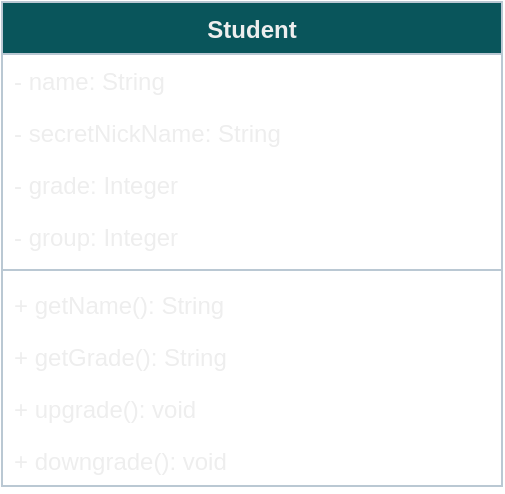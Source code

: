 <mxfile version="15.5.4" type="embed"><diagram id="23iRSUPoRavnBvh4doch" name="Page-1"><mxGraphModel dx="384" dy="391" grid="0" gridSize="10" guides="1" tooltips="1" connect="1" arrows="1" fold="1" page="1" pageScale="1" pageWidth="827" pageHeight="1169" math="0" shadow="0"><root><mxCell id="0"/><mxCell id="1" parent="0"/><mxCell id="2" value="Student" style="swimlane;fontStyle=1;align=center;verticalAlign=top;childLayout=stackLayout;horizontal=1;startSize=26;horizontalStack=0;resizeParent=1;resizeParentMax=0;resizeLast=0;collapsible=1;marginBottom=0;fillColor=#09555B;strokeColor=#BAC8D3;fontColor=#EEEEEE;" vertex="1" parent="1"><mxGeometry x="240" y="170" width="250" height="242" as="geometry"/></mxCell><mxCell id="3" value="- name: String" style="text;strokeColor=none;fillColor=none;align=left;verticalAlign=top;spacingLeft=4;spacingRight=4;overflow=hidden;rotatable=0;points=[[0,0.5],[1,0.5]];portConstraint=eastwest;fontColor=#EEEEEE;" vertex="1" parent="2"><mxGeometry y="26" width="250" height="26" as="geometry"/></mxCell><mxCell id="6" value="- secretNickName: String" style="text;strokeColor=none;fillColor=none;align=left;verticalAlign=top;spacingLeft=4;spacingRight=4;overflow=hidden;rotatable=0;points=[[0,0.5],[1,0.5]];portConstraint=eastwest;fontColor=#EEEEEE;" vertex="1" parent="2"><mxGeometry y="52" width="250" height="26" as="geometry"/></mxCell><mxCell id="7" value="- grade: Integer" style="text;strokeColor=none;fillColor=none;align=left;verticalAlign=top;spacingLeft=4;spacingRight=4;overflow=hidden;rotatable=0;points=[[0,0.5],[1,0.5]];portConstraint=eastwest;fontColor=#EEEEEE;" vertex="1" parent="2"><mxGeometry y="78" width="250" height="26" as="geometry"/></mxCell><mxCell id="8" value="- group: Integer" style="text;strokeColor=none;fillColor=none;align=left;verticalAlign=top;spacingLeft=4;spacingRight=4;overflow=hidden;rotatable=0;points=[[0,0.5],[1,0.5]];portConstraint=eastwest;fontColor=#EEEEEE;" vertex="1" parent="2"><mxGeometry y="104" width="250" height="26" as="geometry"/></mxCell><mxCell id="4" value="" style="line;strokeWidth=1;fillColor=none;align=left;verticalAlign=middle;spacingTop=-1;spacingLeft=3;spacingRight=3;rotatable=0;labelPosition=right;points=[];portConstraint=eastwest;strokeColor=#BAC8D3;fontColor=#EEEEEE;" vertex="1" parent="2"><mxGeometry y="130" width="250" height="8" as="geometry"/></mxCell><mxCell id="5" value="+ getName(): String" style="text;strokeColor=none;fillColor=none;align=left;verticalAlign=top;spacingLeft=4;spacingRight=4;overflow=hidden;rotatable=0;points=[[0,0.5],[1,0.5]];portConstraint=eastwest;fontColor=#EEEEEE;" vertex="1" parent="2"><mxGeometry y="138" width="250" height="26" as="geometry"/></mxCell><mxCell id="10" value="+ getGrade(): String" style="text;strokeColor=none;fillColor=none;align=left;verticalAlign=top;spacingLeft=4;spacingRight=4;overflow=hidden;rotatable=0;points=[[0,0.5],[1,0.5]];portConstraint=eastwest;fontColor=#EEEEEE;" vertex="1" parent="2"><mxGeometry y="164" width="250" height="26" as="geometry"/></mxCell><mxCell id="9" value="+ upgrade(): void" style="text;strokeColor=none;fillColor=none;align=left;verticalAlign=top;spacingLeft=4;spacingRight=4;overflow=hidden;rotatable=0;points=[[0,0.5],[1,0.5]];portConstraint=eastwest;fontColor=#EEEEEE;" vertex="1" parent="2"><mxGeometry y="190" width="250" height="26" as="geometry"/></mxCell><mxCell id="11" value="+ downgrade(): void" style="text;strokeColor=none;fillColor=none;align=left;verticalAlign=top;spacingLeft=4;spacingRight=4;overflow=hidden;rotatable=0;points=[[0,0.5],[1,0.5]];portConstraint=eastwest;fontColor=#EEEEEE;" vertex="1" parent="2"><mxGeometry y="216" width="250" height="26" as="geometry"/></mxCell></root></mxGraphModel></diagram></mxfile>